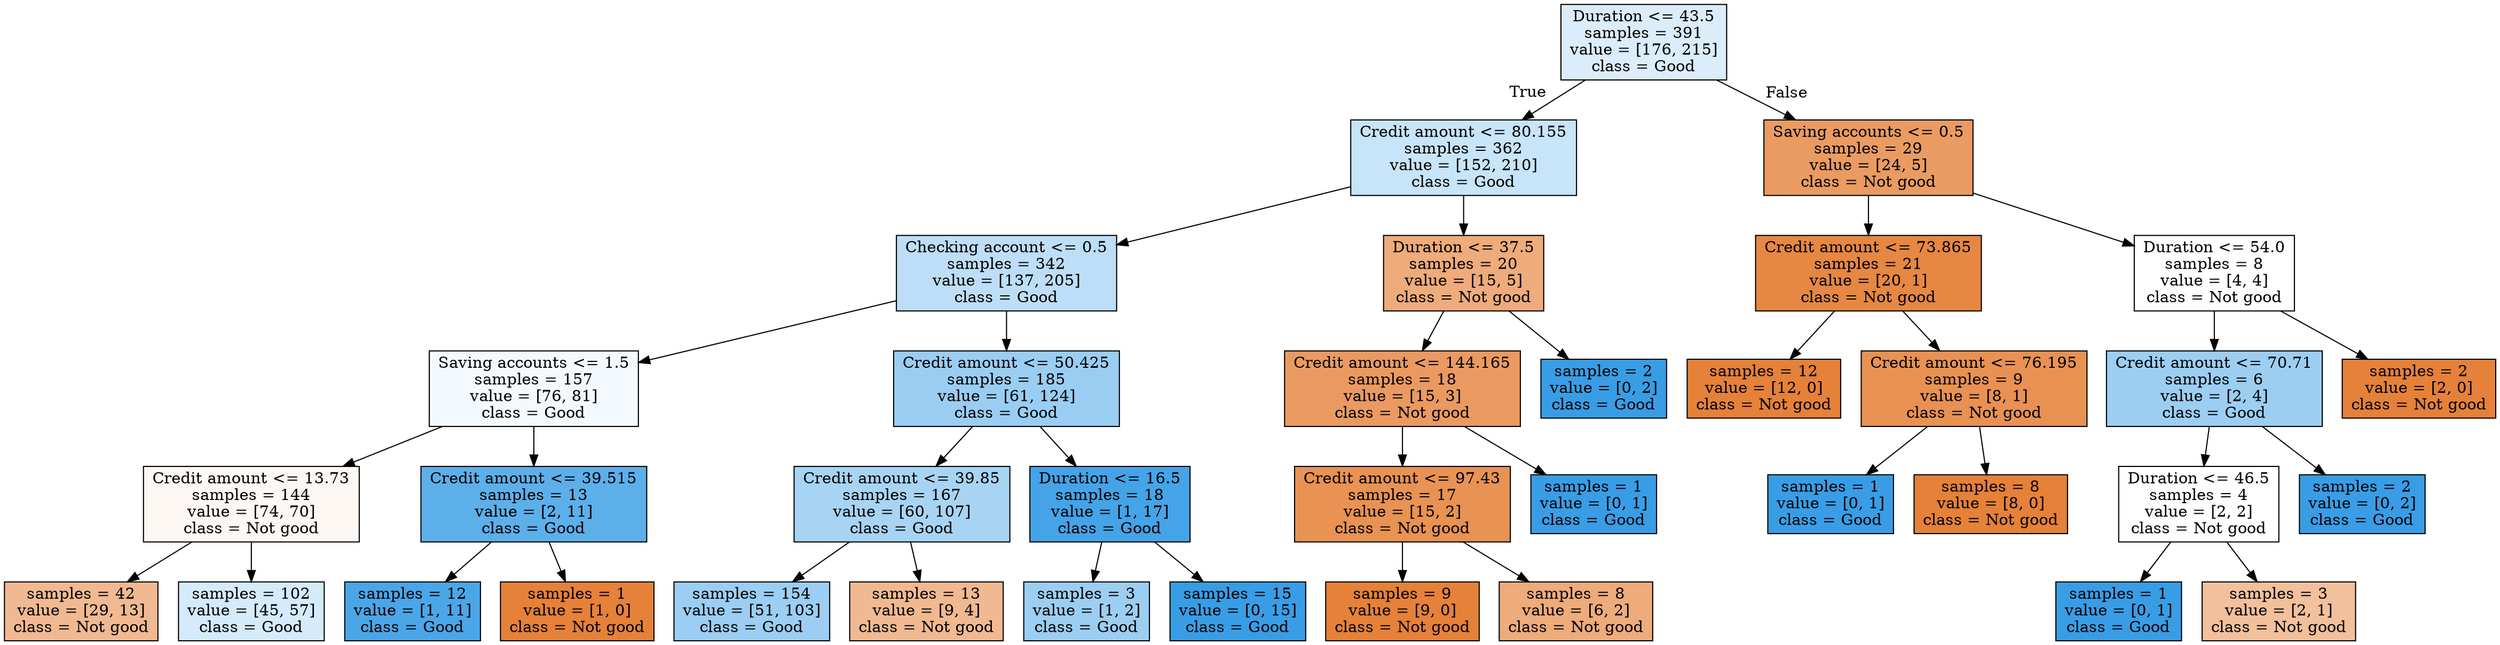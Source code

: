 digraph Tree {
node [shape=box, style="filled", color="black"] ;
0 [label="Duration <= 43.5\nsamples = 391\nvalue = [176, 215]\nclass = Good", fillcolor="#dbedfa"] ;
1 [label="Credit amount <= 80.155\nsamples = 362\nvalue = [152, 210]\nclass = Good", fillcolor="#c8e4f8"] ;
0 -> 1 [labeldistance=2.5, labelangle=45, headlabel="True"] ;
2 [label="Checking account <= 0.5\nsamples = 342\nvalue = [137, 205]\nclass = Good", fillcolor="#bddef6"] ;
1 -> 2 ;
3 [label="Saving accounts <= 1.5\nsamples = 157\nvalue = [76, 81]\nclass = Good", fillcolor="#f3f9fd"] ;
2 -> 3 ;
4 [label="Credit amount <= 13.73\nsamples = 144\nvalue = [74, 70]\nclass = Not good", fillcolor="#fef8f4"] ;
3 -> 4 ;
5 [label="samples = 42\nvalue = [29, 13]\nclass = Not good", fillcolor="#f1b992"] ;
4 -> 5 ;
6 [label="samples = 102\nvalue = [45, 57]\nclass = Good", fillcolor="#d5eafa"] ;
4 -> 6 ;
7 [label="Credit amount <= 39.515\nsamples = 13\nvalue = [2, 11]\nclass = Good", fillcolor="#5dafea"] ;
3 -> 7 ;
8 [label="samples = 12\nvalue = [1, 11]\nclass = Good", fillcolor="#4ba6e7"] ;
7 -> 8 ;
9 [label="samples = 1\nvalue = [1, 0]\nclass = Not good", fillcolor="#e58139"] ;
7 -> 9 ;
10 [label="Credit amount <= 50.425\nsamples = 185\nvalue = [61, 124]\nclass = Good", fillcolor="#9acdf2"] ;
2 -> 10 ;
11 [label="Credit amount <= 39.85\nsamples = 167\nvalue = [60, 107]\nclass = Good", fillcolor="#a8d4f4"] ;
10 -> 11 ;
12 [label="samples = 154\nvalue = [51, 103]\nclass = Good", fillcolor="#9bcef2"] ;
11 -> 12 ;
13 [label="samples = 13\nvalue = [9, 4]\nclass = Not good", fillcolor="#f1b991"] ;
11 -> 13 ;
14 [label="Duration <= 16.5\nsamples = 18\nvalue = [1, 17]\nclass = Good", fillcolor="#45a3e7"] ;
10 -> 14 ;
15 [label="samples = 3\nvalue = [1, 2]\nclass = Good", fillcolor="#9ccef2"] ;
14 -> 15 ;
16 [label="samples = 15\nvalue = [0, 15]\nclass = Good", fillcolor="#399de5"] ;
14 -> 16 ;
17 [label="Duration <= 37.5\nsamples = 20\nvalue = [15, 5]\nclass = Not good", fillcolor="#eeab7b"] ;
1 -> 17 ;
18 [label="Credit amount <= 144.165\nsamples = 18\nvalue = [15, 3]\nclass = Not good", fillcolor="#ea9a61"] ;
17 -> 18 ;
19 [label="Credit amount <= 97.43\nsamples = 17\nvalue = [15, 2]\nclass = Not good", fillcolor="#e89253"] ;
18 -> 19 ;
20 [label="samples = 9\nvalue = [9, 0]\nclass = Not good", fillcolor="#e58139"] ;
19 -> 20 ;
21 [label="samples = 8\nvalue = [6, 2]\nclass = Not good", fillcolor="#eeab7b"] ;
19 -> 21 ;
22 [label="samples = 1\nvalue = [0, 1]\nclass = Good", fillcolor="#399de5"] ;
18 -> 22 ;
23 [label="samples = 2\nvalue = [0, 2]\nclass = Good", fillcolor="#399de5"] ;
17 -> 23 ;
24 [label="Saving accounts <= 0.5\nsamples = 29\nvalue = [24, 5]\nclass = Not good", fillcolor="#ea9b62"] ;
0 -> 24 [labeldistance=2.5, labelangle=-45, headlabel="False"] ;
25 [label="Credit amount <= 73.865\nsamples = 21\nvalue = [20, 1]\nclass = Not good", fillcolor="#e68743"] ;
24 -> 25 ;
26 [label="samples = 12\nvalue = [12, 0]\nclass = Not good", fillcolor="#e58139"] ;
25 -> 26 ;
27 [label="Credit amount <= 76.195\nsamples = 9\nvalue = [8, 1]\nclass = Not good", fillcolor="#e89152"] ;
25 -> 27 ;
28 [label="samples = 1\nvalue = [0, 1]\nclass = Good", fillcolor="#399de5"] ;
27 -> 28 ;
29 [label="samples = 8\nvalue = [8, 0]\nclass = Not good", fillcolor="#e58139"] ;
27 -> 29 ;
30 [label="Duration <= 54.0\nsamples = 8\nvalue = [4, 4]\nclass = Not good", fillcolor="#ffffff"] ;
24 -> 30 ;
31 [label="Credit amount <= 70.71\nsamples = 6\nvalue = [2, 4]\nclass = Good", fillcolor="#9ccef2"] ;
30 -> 31 ;
32 [label="Duration <= 46.5\nsamples = 4\nvalue = [2, 2]\nclass = Not good", fillcolor="#ffffff"] ;
31 -> 32 ;
33 [label="samples = 1\nvalue = [0, 1]\nclass = Good", fillcolor="#399de5"] ;
32 -> 33 ;
34 [label="samples = 3\nvalue = [2, 1]\nclass = Not good", fillcolor="#f2c09c"] ;
32 -> 34 ;
35 [label="samples = 2\nvalue = [0, 2]\nclass = Good", fillcolor="#399de5"] ;
31 -> 35 ;
36 [label="samples = 2\nvalue = [2, 0]\nclass = Not good", fillcolor="#e58139"] ;
30 -> 36 ;
}